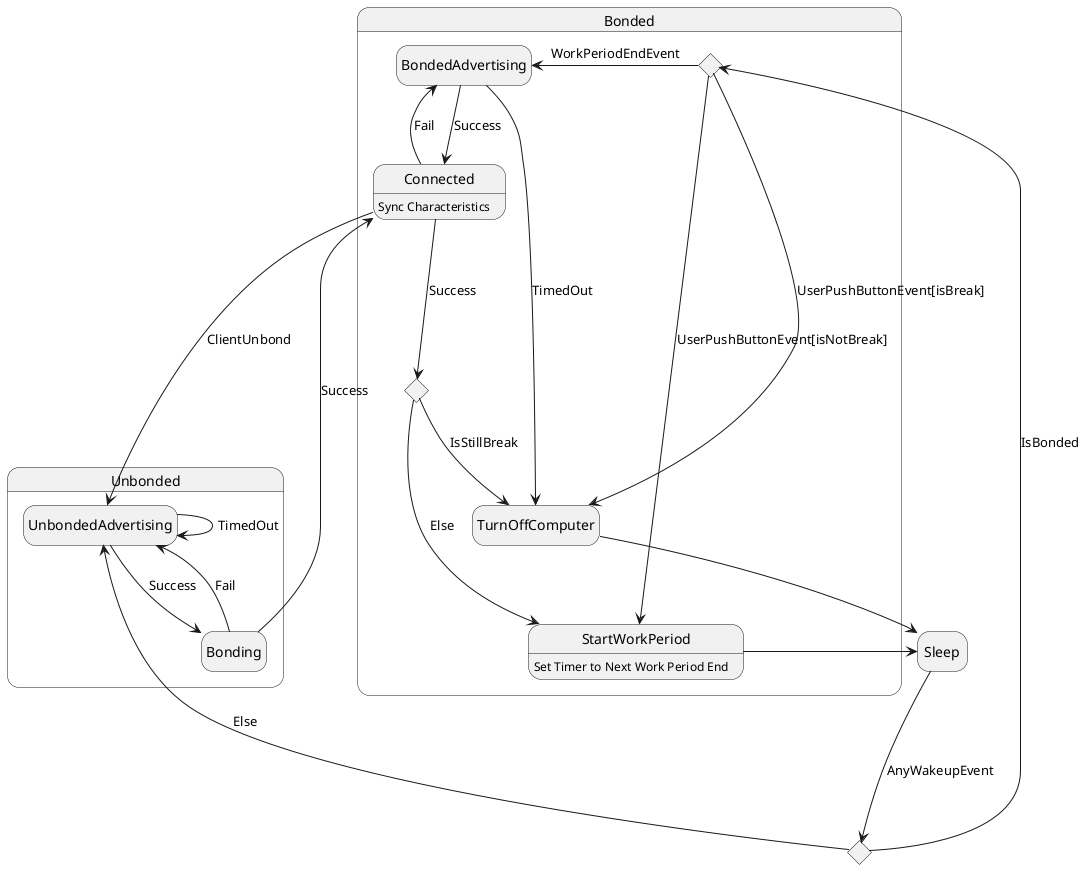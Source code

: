 @startuml TopLevelDiagram
hide empty description

state BondedCheck <<choice>>
Sleep ---> BondedCheck: AnyWakeupEvent

state Unbonded {
    UnbondedAdvertising --> UnbondedAdvertising: TimedOut
    UnbondedAdvertising --> Bonding: Success
    Bonding-->UnbondedAdvertising: Fail
}
BondedCheck ---> UnbondedAdvertising: Else

state Bonded {
    state WakeupReason <<choice>>
    WakeupReason -> TurnOffComputer: UserPushButtonEvent[isBreak]
        TurnOffComputer --> Sleep

    WakeupReason -> StartWorkPeriod: UserPushButtonEvent[isNotBreak]
        StartWorkPeriod: Set Timer to Next Work Period End
        StartWorkPeriod --> Sleep

    WakeupReason -> BondedAdvertising: WorkPeriodEndEvent
        BondedAdvertising --> TurnOffComputer: TimedOut

        BondedAdvertising --> Connected: Success
        Connected: Sync Characteristics
        Bonding---->Connected: Success
        state AfterConnectBreakCheck <<choice>>
        Connected ---> AfterConnectBreakCheck: Success
        Connected -> BondedAdvertising: Fail
        Connected ----> UnbondedAdvertising: ClientUnbond

        AfterConnectBreakCheck --> TurnOffComputer: IsStillBreak
        AfterConnectBreakCheck ---> StartWorkPeriod: Else
}
BondedCheck -> WakeupReason: IsBonded
@enduml
